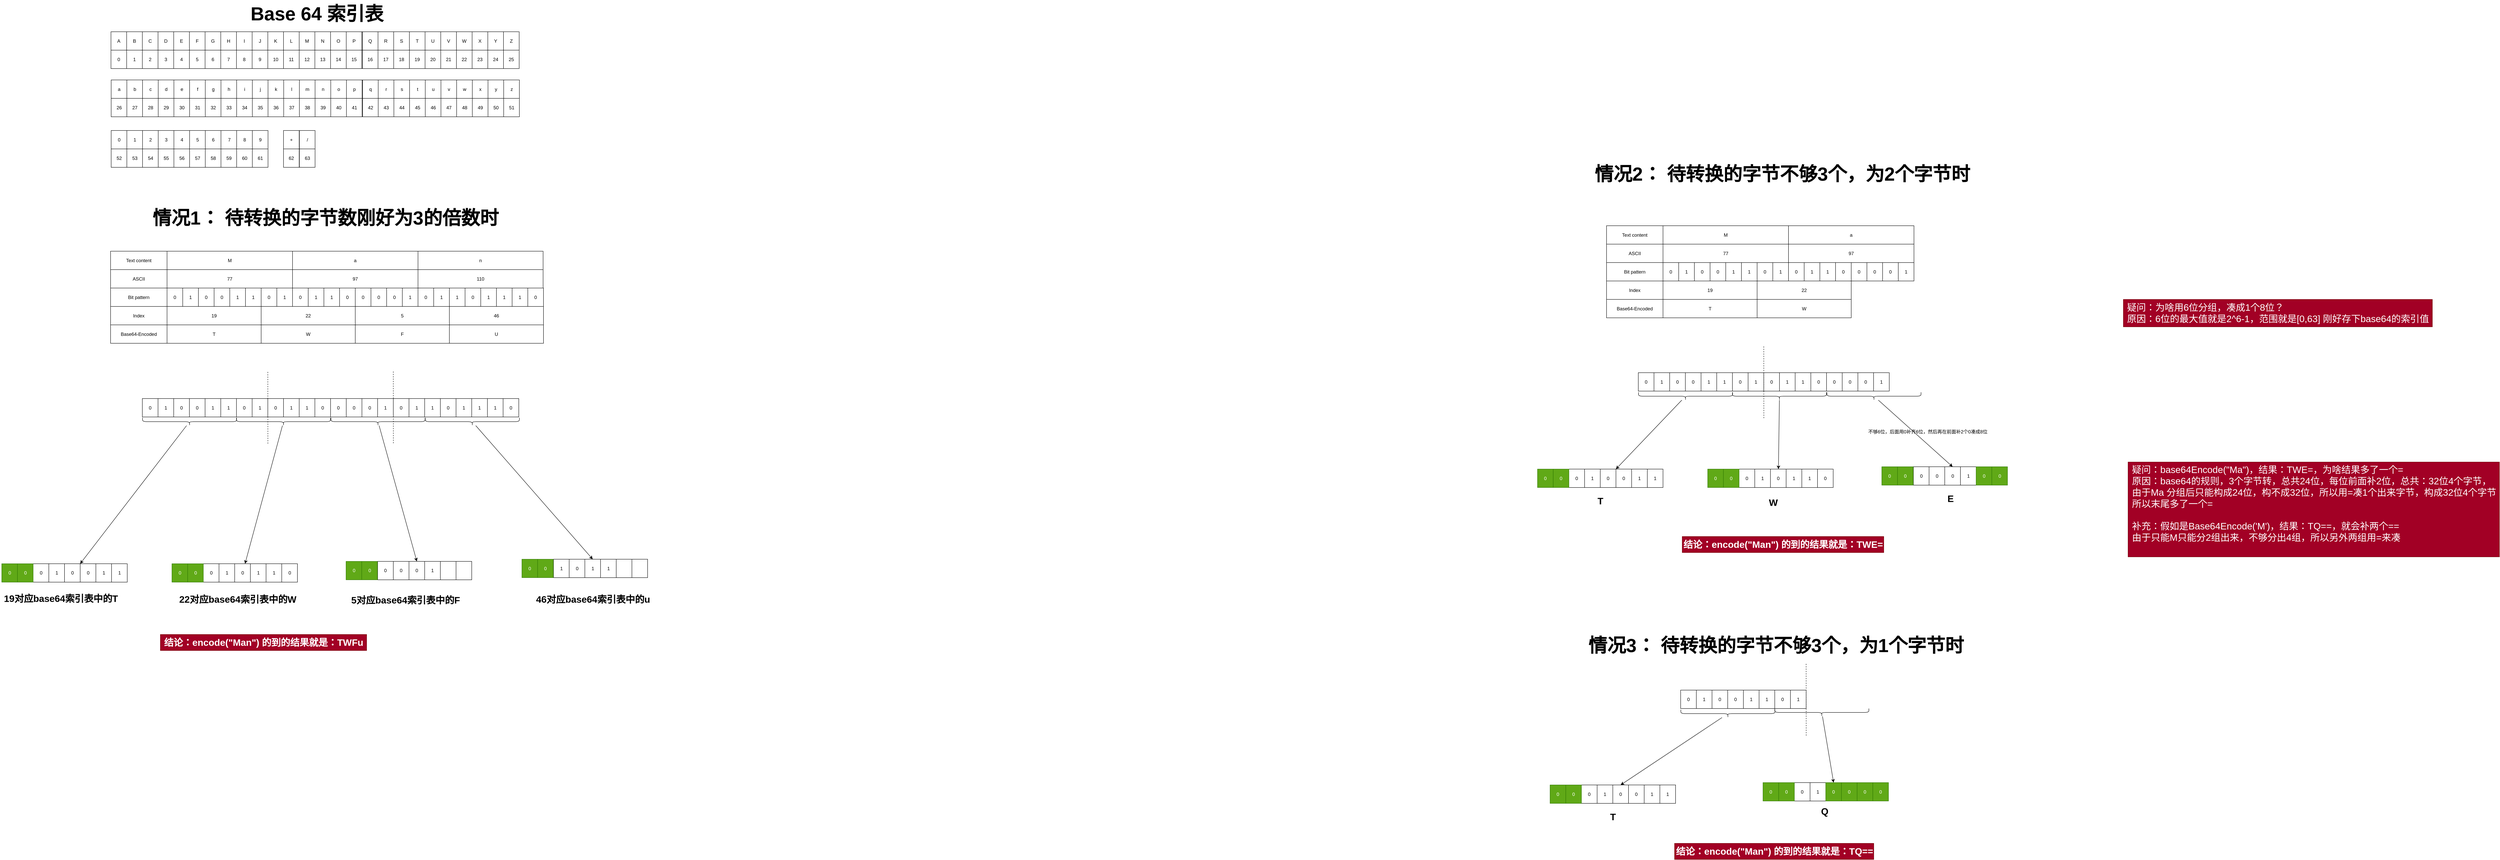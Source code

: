 <mxfile version="24.1.0" type="device">
  <diagram id="3kMxKMyflBXLISWC-xZN" name="Page-1">
    <mxGraphModel dx="2449" dy="2006" grid="0" gridSize="10" guides="1" tooltips="1" connect="1" arrows="1" fold="1" page="0" pageScale="1" pageWidth="850" pageHeight="1100" math="0" shadow="0">
      <root>
        <mxCell id="0" />
        <mxCell id="1" parent="0" />
        <mxCell id="15" value="" style="childLayout=tableLayout;recursiveResize=0;shadow=0;fillColor=none;" parent="1" vertex="1">
          <mxGeometry x="-108" y="32" width="784" height="47" as="geometry" />
        </mxCell>
        <mxCell id="16" value="" style="shape=tableRow;horizontal=0;startSize=0;swimlaneHead=0;swimlaneBody=0;top=0;left=0;bottom=0;right=0;dropTarget=0;collapsible=0;recursiveResize=0;expand=0;fontStyle=0;fillColor=none;strokeColor=inherit;" parent="15" vertex="1">
          <mxGeometry width="784" height="47" as="geometry" />
        </mxCell>
        <mxCell id="17" value="Text content" style="connectable=0;recursiveResize=0;strokeColor=inherit;fillColor=none;align=center;whiteSpace=wrap;html=1;" parent="16" vertex="1">
          <mxGeometry width="144" height="47" as="geometry">
            <mxRectangle width="144" height="47" as="alternateBounds" />
          </mxGeometry>
        </mxCell>
        <mxCell id="18" value="M" style="connectable=0;recursiveResize=0;strokeColor=inherit;fillColor=none;align=center;whiteSpace=wrap;html=1;" parent="16" vertex="1">
          <mxGeometry x="144" width="320" height="47" as="geometry">
            <mxRectangle width="320" height="47" as="alternateBounds" />
          </mxGeometry>
        </mxCell>
        <mxCell id="19" value="a" style="connectable=0;recursiveResize=0;strokeColor=inherit;fillColor=none;align=center;whiteSpace=wrap;html=1;" parent="16" vertex="1">
          <mxGeometry x="464" width="320" height="47" as="geometry">
            <mxRectangle width="320" height="47" as="alternateBounds" />
          </mxGeometry>
        </mxCell>
        <mxCell id="28" value="" style="childLayout=tableLayout;recursiveResize=0;shadow=0;fillColor=none;" parent="1" vertex="1">
          <mxGeometry x="-108" y="79" width="784" height="47" as="geometry" />
        </mxCell>
        <mxCell id="29" value="" style="shape=tableRow;horizontal=0;startSize=0;swimlaneHead=0;swimlaneBody=0;top=0;left=0;bottom=0;right=0;dropTarget=0;collapsible=0;recursiveResize=0;expand=0;fontStyle=0;fillColor=none;strokeColor=inherit;" parent="28" vertex="1">
          <mxGeometry width="784" height="47" as="geometry" />
        </mxCell>
        <mxCell id="30" value="ASCII" style="connectable=0;recursiveResize=0;strokeColor=inherit;fillColor=none;align=center;whiteSpace=wrap;html=1;" parent="29" vertex="1">
          <mxGeometry width="144" height="47" as="geometry">
            <mxRectangle width="144" height="47" as="alternateBounds" />
          </mxGeometry>
        </mxCell>
        <mxCell id="31" value="77" style="connectable=0;recursiveResize=0;strokeColor=inherit;fillColor=none;align=center;whiteSpace=wrap;html=1;" parent="29" vertex="1">
          <mxGeometry x="144" width="320" height="47" as="geometry">
            <mxRectangle width="320" height="47" as="alternateBounds" />
          </mxGeometry>
        </mxCell>
        <mxCell id="32" value="97" style="connectable=0;recursiveResize=0;strokeColor=inherit;fillColor=none;align=center;whiteSpace=wrap;html=1;" parent="29" vertex="1">
          <mxGeometry x="464" width="320" height="47" as="geometry">
            <mxRectangle width="320" height="47" as="alternateBounds" />
          </mxGeometry>
        </mxCell>
        <mxCell id="102" value="Bit pattern" style="rounded=0;whiteSpace=wrap;html=1;" parent="1" vertex="1">
          <mxGeometry x="-108" y="126" width="144" height="47" as="geometry" />
        </mxCell>
        <mxCell id="103" value="0" style="rounded=0;whiteSpace=wrap;html=1;" parent="1" vertex="1">
          <mxGeometry x="36" y="126" width="40" height="47" as="geometry" />
        </mxCell>
        <mxCell id="104" value="1" style="rounded=0;whiteSpace=wrap;html=1;" parent="1" vertex="1">
          <mxGeometry x="76" y="126" width="40" height="47" as="geometry" />
        </mxCell>
        <mxCell id="105" value="0" style="rounded=0;whiteSpace=wrap;html=1;" parent="1" vertex="1">
          <mxGeometry x="156" y="126" width="40" height="47" as="geometry" />
        </mxCell>
        <mxCell id="106" value="0" style="rounded=0;whiteSpace=wrap;html=1;" parent="1" vertex="1">
          <mxGeometry x="116" y="126" width="40" height="47" as="geometry" />
        </mxCell>
        <mxCell id="107" value="1" style="rounded=0;whiteSpace=wrap;html=1;" parent="1" vertex="1">
          <mxGeometry x="236" y="126" width="40" height="47" as="geometry" />
        </mxCell>
        <mxCell id="108" value="1" style="rounded=0;whiteSpace=wrap;html=1;" parent="1" vertex="1">
          <mxGeometry x="196" y="126" width="40" height="47" as="geometry" />
        </mxCell>
        <mxCell id="109" value="0" style="rounded=0;whiteSpace=wrap;html=1;" parent="1" vertex="1">
          <mxGeometry x="276" y="126" width="40" height="47" as="geometry" />
        </mxCell>
        <mxCell id="110" value="1" style="rounded=0;whiteSpace=wrap;html=1;" parent="1" vertex="1">
          <mxGeometry x="316" y="126" width="40" height="47" as="geometry" />
        </mxCell>
        <mxCell id="111" value="0" style="rounded=0;whiteSpace=wrap;html=1;" parent="1" vertex="1">
          <mxGeometry x="356" y="126" width="40" height="47" as="geometry" />
        </mxCell>
        <mxCell id="112" value="1" style="rounded=0;whiteSpace=wrap;html=1;" parent="1" vertex="1">
          <mxGeometry x="436" y="126" width="40" height="47" as="geometry" />
        </mxCell>
        <mxCell id="113" value="1" style="rounded=0;whiteSpace=wrap;html=1;" parent="1" vertex="1">
          <mxGeometry x="396" y="126" width="40" height="47" as="geometry" />
        </mxCell>
        <mxCell id="114" value="0" style="rounded=0;whiteSpace=wrap;html=1;" parent="1" vertex="1">
          <mxGeometry x="516" y="126" width="40" height="47" as="geometry" />
        </mxCell>
        <mxCell id="115" value="0" style="rounded=0;whiteSpace=wrap;html=1;" parent="1" vertex="1">
          <mxGeometry x="476" y="126" width="40" height="47" as="geometry" />
        </mxCell>
        <mxCell id="116" value="0" style="rounded=0;whiteSpace=wrap;html=1;" parent="1" vertex="1">
          <mxGeometry x="556" y="126" width="40" height="47" as="geometry" />
        </mxCell>
        <mxCell id="117" value="Index" style="rounded=0;whiteSpace=wrap;html=1;" parent="1" vertex="1">
          <mxGeometry x="-108" y="173" width="144" height="47" as="geometry" />
        </mxCell>
        <mxCell id="118" value="19" style="rounded=0;whiteSpace=wrap;html=1;" parent="1" vertex="1">
          <mxGeometry x="36" y="173" width="240" height="47" as="geometry" />
        </mxCell>
        <mxCell id="119" value="0" style="rounded=0;whiteSpace=wrap;html=1;" parent="1" vertex="1">
          <mxGeometry x="596" y="126" width="40" height="47" as="geometry" />
        </mxCell>
        <mxCell id="120" value="1" style="rounded=0;whiteSpace=wrap;html=1;" parent="1" vertex="1">
          <mxGeometry x="636" y="126" width="40" height="47" as="geometry" />
        </mxCell>
        <mxCell id="121" value="22" style="rounded=0;whiteSpace=wrap;html=1;" parent="1" vertex="1">
          <mxGeometry x="276" y="173" width="240" height="47" as="geometry" />
        </mxCell>
        <mxCell id="122" value="5" style="rounded=0;whiteSpace=wrap;html=1;" parent="1" vertex="1">
          <mxGeometry x="516" y="173" width="240" height="47" as="geometry" />
        </mxCell>
        <mxCell id="123" value="Base64-Encoded" style="rounded=0;whiteSpace=wrap;html=1;" parent="1" vertex="1">
          <mxGeometry x="-108" y="220" width="144" height="47" as="geometry" />
        </mxCell>
        <mxCell id="124" value="T" style="rounded=0;whiteSpace=wrap;html=1;" parent="1" vertex="1">
          <mxGeometry x="36" y="220" width="240" height="47" as="geometry" />
        </mxCell>
        <mxCell id="125" value="W" style="rounded=0;whiteSpace=wrap;html=1;" parent="1" vertex="1">
          <mxGeometry x="276" y="220" width="240" height="47" as="geometry" />
        </mxCell>
        <mxCell id="127" value="A" style="rounded=0;whiteSpace=wrap;html=1;" parent="1" vertex="1">
          <mxGeometry x="-107" y="-528" width="40" height="47" as="geometry" />
        </mxCell>
        <mxCell id="129" value="0" style="rounded=0;whiteSpace=wrap;html=1;" parent="1" vertex="1">
          <mxGeometry x="-107" y="-481" width="40" height="47" as="geometry" />
        </mxCell>
        <mxCell id="271" value="B" style="rounded=0;whiteSpace=wrap;html=1;" parent="1" vertex="1">
          <mxGeometry x="-67" y="-528" width="40" height="47" as="geometry" />
        </mxCell>
        <mxCell id="272" value="1" style="rounded=0;whiteSpace=wrap;html=1;" parent="1" vertex="1">
          <mxGeometry x="-67" y="-481" width="40" height="47" as="geometry" />
        </mxCell>
        <mxCell id="273" value="C" style="rounded=0;whiteSpace=wrap;html=1;" parent="1" vertex="1">
          <mxGeometry x="-27" y="-528" width="40" height="47" as="geometry" />
        </mxCell>
        <mxCell id="274" value="2" style="rounded=0;whiteSpace=wrap;html=1;" parent="1" vertex="1">
          <mxGeometry x="-27" y="-481" width="40" height="47" as="geometry" />
        </mxCell>
        <mxCell id="275" value="D" style="rounded=0;whiteSpace=wrap;html=1;" parent="1" vertex="1">
          <mxGeometry x="13" y="-528" width="40" height="47" as="geometry" />
        </mxCell>
        <mxCell id="276" value="3" style="rounded=0;whiteSpace=wrap;html=1;" parent="1" vertex="1">
          <mxGeometry x="13" y="-481" width="40" height="47" as="geometry" />
        </mxCell>
        <mxCell id="277" value="E" style="rounded=0;whiteSpace=wrap;html=1;" parent="1" vertex="1">
          <mxGeometry x="53" y="-528" width="40" height="47" as="geometry" />
        </mxCell>
        <mxCell id="278" value="4" style="rounded=0;whiteSpace=wrap;html=1;" parent="1" vertex="1">
          <mxGeometry x="53" y="-481" width="40" height="47" as="geometry" />
        </mxCell>
        <mxCell id="279" value="F" style="rounded=0;whiteSpace=wrap;html=1;" parent="1" vertex="1">
          <mxGeometry x="93" y="-528" width="40" height="47" as="geometry" />
        </mxCell>
        <mxCell id="280" value="5" style="rounded=0;whiteSpace=wrap;html=1;" parent="1" vertex="1">
          <mxGeometry x="93" y="-481" width="40" height="47" as="geometry" />
        </mxCell>
        <mxCell id="281" value="G" style="rounded=0;whiteSpace=wrap;html=1;" parent="1" vertex="1">
          <mxGeometry x="133" y="-528" width="40" height="47" as="geometry" />
        </mxCell>
        <mxCell id="282" value="6" style="rounded=0;whiteSpace=wrap;html=1;" parent="1" vertex="1">
          <mxGeometry x="133" y="-481" width="40" height="47" as="geometry" />
        </mxCell>
        <mxCell id="283" value="H" style="rounded=0;whiteSpace=wrap;html=1;" parent="1" vertex="1">
          <mxGeometry x="173" y="-528" width="40" height="47" as="geometry" />
        </mxCell>
        <mxCell id="284" value="7" style="rounded=0;whiteSpace=wrap;html=1;" parent="1" vertex="1">
          <mxGeometry x="173" y="-481" width="40" height="47" as="geometry" />
        </mxCell>
        <mxCell id="285" value="I" style="rounded=0;whiteSpace=wrap;html=1;" parent="1" vertex="1">
          <mxGeometry x="213" y="-528" width="40" height="47" as="geometry" />
        </mxCell>
        <mxCell id="286" value="8" style="rounded=0;whiteSpace=wrap;html=1;" parent="1" vertex="1">
          <mxGeometry x="213" y="-481" width="40" height="47" as="geometry" />
        </mxCell>
        <mxCell id="287" value="J" style="rounded=0;whiteSpace=wrap;html=1;" parent="1" vertex="1">
          <mxGeometry x="253" y="-528" width="40" height="47" as="geometry" />
        </mxCell>
        <mxCell id="288" value="9" style="rounded=0;whiteSpace=wrap;html=1;" parent="1" vertex="1">
          <mxGeometry x="253" y="-481" width="40" height="47" as="geometry" />
        </mxCell>
        <mxCell id="289" value="K" style="rounded=0;whiteSpace=wrap;html=1;" parent="1" vertex="1">
          <mxGeometry x="293" y="-528" width="40" height="47" as="geometry" />
        </mxCell>
        <mxCell id="290" value="10" style="rounded=0;whiteSpace=wrap;html=1;" parent="1" vertex="1">
          <mxGeometry x="293" y="-481" width="40" height="47" as="geometry" />
        </mxCell>
        <mxCell id="291" value="L" style="rounded=0;whiteSpace=wrap;html=1;" parent="1" vertex="1">
          <mxGeometry x="333" y="-528" width="40" height="47" as="geometry" />
        </mxCell>
        <mxCell id="292" value="11" style="rounded=0;whiteSpace=wrap;html=1;" parent="1" vertex="1">
          <mxGeometry x="333" y="-481" width="40" height="47" as="geometry" />
        </mxCell>
        <mxCell id="293" value="M" style="rounded=0;whiteSpace=wrap;html=1;" parent="1" vertex="1">
          <mxGeometry x="373" y="-528" width="40" height="47" as="geometry" />
        </mxCell>
        <mxCell id="294" value="12" style="rounded=0;whiteSpace=wrap;html=1;" parent="1" vertex="1">
          <mxGeometry x="373" y="-481" width="40" height="47" as="geometry" />
        </mxCell>
        <mxCell id="295" value="N" style="rounded=0;whiteSpace=wrap;html=1;" parent="1" vertex="1">
          <mxGeometry x="413" y="-528" width="40" height="47" as="geometry" />
        </mxCell>
        <mxCell id="296" value="13" style="rounded=0;whiteSpace=wrap;html=1;" parent="1" vertex="1">
          <mxGeometry x="413" y="-481" width="40" height="47" as="geometry" />
        </mxCell>
        <mxCell id="297" value="O" style="rounded=0;whiteSpace=wrap;html=1;" parent="1" vertex="1">
          <mxGeometry x="453" y="-528" width="40" height="47" as="geometry" />
        </mxCell>
        <mxCell id="298" value="14" style="rounded=0;whiteSpace=wrap;html=1;" parent="1" vertex="1">
          <mxGeometry x="453" y="-481" width="40" height="47" as="geometry" />
        </mxCell>
        <mxCell id="299" value="P" style="rounded=0;whiteSpace=wrap;html=1;" parent="1" vertex="1">
          <mxGeometry x="493" y="-528" width="40" height="47" as="geometry" />
        </mxCell>
        <mxCell id="300" value="15" style="rounded=0;whiteSpace=wrap;html=1;" parent="1" vertex="1">
          <mxGeometry x="493" y="-481" width="40" height="47" as="geometry" />
        </mxCell>
        <mxCell id="301" value="Q" style="rounded=0;whiteSpace=wrap;html=1;" parent="1" vertex="1">
          <mxGeometry x="534" y="-528" width="40" height="47" as="geometry" />
        </mxCell>
        <mxCell id="302" value="16" style="rounded=0;whiteSpace=wrap;html=1;" parent="1" vertex="1">
          <mxGeometry x="534" y="-481" width="40" height="47" as="geometry" />
        </mxCell>
        <mxCell id="303" value="R" style="rounded=0;whiteSpace=wrap;html=1;" parent="1" vertex="1">
          <mxGeometry x="574" y="-528" width="40" height="47" as="geometry" />
        </mxCell>
        <mxCell id="304" value="17" style="rounded=0;whiteSpace=wrap;html=1;" parent="1" vertex="1">
          <mxGeometry x="574" y="-481" width="40" height="47" as="geometry" />
        </mxCell>
        <mxCell id="305" value="S" style="rounded=0;whiteSpace=wrap;html=1;" parent="1" vertex="1">
          <mxGeometry x="614" y="-528" width="40" height="47" as="geometry" />
        </mxCell>
        <mxCell id="306" value="18" style="rounded=0;whiteSpace=wrap;html=1;" parent="1" vertex="1">
          <mxGeometry x="614" y="-481" width="40" height="47" as="geometry" />
        </mxCell>
        <mxCell id="307" value="T" style="rounded=0;whiteSpace=wrap;html=1;" parent="1" vertex="1">
          <mxGeometry x="654" y="-528" width="40" height="47" as="geometry" />
        </mxCell>
        <mxCell id="308" value="19" style="rounded=0;whiteSpace=wrap;html=1;" parent="1" vertex="1">
          <mxGeometry x="654" y="-481" width="40" height="47" as="geometry" />
        </mxCell>
        <mxCell id="309" value="U" style="rounded=0;whiteSpace=wrap;html=1;" parent="1" vertex="1">
          <mxGeometry x="694" y="-528" width="40" height="47" as="geometry" />
        </mxCell>
        <mxCell id="310" value="20" style="rounded=0;whiteSpace=wrap;html=1;" parent="1" vertex="1">
          <mxGeometry x="694" y="-481" width="40" height="47" as="geometry" />
        </mxCell>
        <mxCell id="311" value="V" style="rounded=0;whiteSpace=wrap;html=1;" parent="1" vertex="1">
          <mxGeometry x="734" y="-528" width="40" height="47" as="geometry" />
        </mxCell>
        <mxCell id="312" value="21" style="rounded=0;whiteSpace=wrap;html=1;" parent="1" vertex="1">
          <mxGeometry x="734" y="-481" width="40" height="47" as="geometry" />
        </mxCell>
        <mxCell id="313" value="W" style="rounded=0;whiteSpace=wrap;html=1;" parent="1" vertex="1">
          <mxGeometry x="774" y="-528" width="40" height="47" as="geometry" />
        </mxCell>
        <mxCell id="314" value="22" style="rounded=0;whiteSpace=wrap;html=1;" parent="1" vertex="1">
          <mxGeometry x="774" y="-481" width="40" height="47" as="geometry" />
        </mxCell>
        <mxCell id="315" value="X" style="rounded=0;whiteSpace=wrap;html=1;" parent="1" vertex="1">
          <mxGeometry x="814" y="-528" width="40" height="47" as="geometry" />
        </mxCell>
        <mxCell id="316" value="23" style="rounded=0;whiteSpace=wrap;html=1;" parent="1" vertex="1">
          <mxGeometry x="814" y="-481" width="40" height="47" as="geometry" />
        </mxCell>
        <mxCell id="317" value="Y" style="rounded=0;whiteSpace=wrap;html=1;" parent="1" vertex="1">
          <mxGeometry x="854" y="-528" width="40" height="47" as="geometry" />
        </mxCell>
        <mxCell id="318" value="24" style="rounded=0;whiteSpace=wrap;html=1;" parent="1" vertex="1">
          <mxGeometry x="854" y="-481" width="40" height="47" as="geometry" />
        </mxCell>
        <mxCell id="319" value="Z" style="rounded=0;whiteSpace=wrap;html=1;" parent="1" vertex="1">
          <mxGeometry x="894" y="-528" width="40" height="47" as="geometry" />
        </mxCell>
        <mxCell id="320" value="25" style="rounded=0;whiteSpace=wrap;html=1;" parent="1" vertex="1">
          <mxGeometry x="894" y="-481" width="40" height="47" as="geometry" />
        </mxCell>
        <mxCell id="321" value="a" style="rounded=0;whiteSpace=wrap;html=1;" parent="1" vertex="1">
          <mxGeometry x="-106.5" y="-405" width="40" height="47" as="geometry" />
        </mxCell>
        <mxCell id="322" value="26" style="rounded=0;whiteSpace=wrap;html=1;" parent="1" vertex="1">
          <mxGeometry x="-106.5" y="-358" width="40" height="47" as="geometry" />
        </mxCell>
        <mxCell id="323" value="b" style="rounded=0;whiteSpace=wrap;html=1;" parent="1" vertex="1">
          <mxGeometry x="-66.5" y="-405" width="40" height="47" as="geometry" />
        </mxCell>
        <mxCell id="324" value="27" style="rounded=0;whiteSpace=wrap;html=1;" parent="1" vertex="1">
          <mxGeometry x="-66.5" y="-358" width="40" height="47" as="geometry" />
        </mxCell>
        <mxCell id="325" value="c" style="rounded=0;whiteSpace=wrap;html=1;" parent="1" vertex="1">
          <mxGeometry x="-26.5" y="-405" width="40" height="47" as="geometry" />
        </mxCell>
        <mxCell id="326" value="28" style="rounded=0;whiteSpace=wrap;html=1;" parent="1" vertex="1">
          <mxGeometry x="-26.5" y="-358" width="40" height="47" as="geometry" />
        </mxCell>
        <mxCell id="327" value="d" style="rounded=0;whiteSpace=wrap;html=1;" parent="1" vertex="1">
          <mxGeometry x="13.5" y="-405" width="40" height="47" as="geometry" />
        </mxCell>
        <mxCell id="328" value="29" style="rounded=0;whiteSpace=wrap;html=1;" parent="1" vertex="1">
          <mxGeometry x="13.5" y="-358" width="40" height="47" as="geometry" />
        </mxCell>
        <mxCell id="329" value="e" style="rounded=0;whiteSpace=wrap;html=1;" parent="1" vertex="1">
          <mxGeometry x="53.5" y="-405" width="40" height="47" as="geometry" />
        </mxCell>
        <mxCell id="330" value="30" style="rounded=0;whiteSpace=wrap;html=1;" parent="1" vertex="1">
          <mxGeometry x="53.5" y="-358" width="40" height="47" as="geometry" />
        </mxCell>
        <mxCell id="331" value="f" style="rounded=0;whiteSpace=wrap;html=1;" parent="1" vertex="1">
          <mxGeometry x="93.5" y="-405" width="40" height="47" as="geometry" />
        </mxCell>
        <mxCell id="332" value="31" style="rounded=0;whiteSpace=wrap;html=1;" parent="1" vertex="1">
          <mxGeometry x="93.5" y="-358" width="40" height="47" as="geometry" />
        </mxCell>
        <mxCell id="333" value="g" style="rounded=0;whiteSpace=wrap;html=1;" parent="1" vertex="1">
          <mxGeometry x="133.5" y="-405" width="40" height="47" as="geometry" />
        </mxCell>
        <mxCell id="334" value="32" style="rounded=0;whiteSpace=wrap;html=1;" parent="1" vertex="1">
          <mxGeometry x="133.5" y="-358" width="40" height="47" as="geometry" />
        </mxCell>
        <mxCell id="335" value="h" style="rounded=0;whiteSpace=wrap;html=1;" parent="1" vertex="1">
          <mxGeometry x="173.5" y="-405" width="40" height="47" as="geometry" />
        </mxCell>
        <mxCell id="336" value="33" style="rounded=0;whiteSpace=wrap;html=1;" parent="1" vertex="1">
          <mxGeometry x="173.5" y="-358" width="40" height="47" as="geometry" />
        </mxCell>
        <mxCell id="337" value="i" style="rounded=0;whiteSpace=wrap;html=1;" parent="1" vertex="1">
          <mxGeometry x="213.5" y="-405" width="40" height="47" as="geometry" />
        </mxCell>
        <mxCell id="338" value="34" style="rounded=0;whiteSpace=wrap;html=1;" parent="1" vertex="1">
          <mxGeometry x="213.5" y="-358" width="40" height="47" as="geometry" />
        </mxCell>
        <mxCell id="339" value="j" style="rounded=0;whiteSpace=wrap;html=1;" parent="1" vertex="1">
          <mxGeometry x="253.5" y="-405" width="40" height="47" as="geometry" />
        </mxCell>
        <mxCell id="340" value="35" style="rounded=0;whiteSpace=wrap;html=1;" parent="1" vertex="1">
          <mxGeometry x="253.5" y="-358" width="40" height="47" as="geometry" />
        </mxCell>
        <mxCell id="341" value="k" style="rounded=0;whiteSpace=wrap;html=1;" parent="1" vertex="1">
          <mxGeometry x="293.5" y="-405" width="40" height="47" as="geometry" />
        </mxCell>
        <mxCell id="342" value="36" style="rounded=0;whiteSpace=wrap;html=1;" parent="1" vertex="1">
          <mxGeometry x="293.5" y="-358" width="40" height="47" as="geometry" />
        </mxCell>
        <mxCell id="343" value="l" style="rounded=0;whiteSpace=wrap;html=1;" parent="1" vertex="1">
          <mxGeometry x="333.5" y="-405" width="40" height="47" as="geometry" />
        </mxCell>
        <mxCell id="344" value="37" style="rounded=0;whiteSpace=wrap;html=1;" parent="1" vertex="1">
          <mxGeometry x="333.5" y="-358" width="40" height="47" as="geometry" />
        </mxCell>
        <mxCell id="345" value="m" style="rounded=0;whiteSpace=wrap;html=1;" parent="1" vertex="1">
          <mxGeometry x="373.5" y="-405" width="40" height="47" as="geometry" />
        </mxCell>
        <mxCell id="346" value="38" style="rounded=0;whiteSpace=wrap;html=1;" parent="1" vertex="1">
          <mxGeometry x="373.5" y="-358" width="40" height="47" as="geometry" />
        </mxCell>
        <mxCell id="347" value="n" style="rounded=0;whiteSpace=wrap;html=1;" parent="1" vertex="1">
          <mxGeometry x="413.5" y="-405" width="40" height="47" as="geometry" />
        </mxCell>
        <mxCell id="348" value="39" style="rounded=0;whiteSpace=wrap;html=1;" parent="1" vertex="1">
          <mxGeometry x="413.5" y="-358" width="40" height="47" as="geometry" />
        </mxCell>
        <mxCell id="349" value="o" style="rounded=0;whiteSpace=wrap;html=1;" parent="1" vertex="1">
          <mxGeometry x="453.5" y="-405" width="40" height="47" as="geometry" />
        </mxCell>
        <mxCell id="350" value="40" style="rounded=0;whiteSpace=wrap;html=1;" parent="1" vertex="1">
          <mxGeometry x="453.5" y="-358" width="40" height="47" as="geometry" />
        </mxCell>
        <mxCell id="351" value="p" style="rounded=0;whiteSpace=wrap;html=1;" parent="1" vertex="1">
          <mxGeometry x="493.5" y="-405" width="40" height="47" as="geometry" />
        </mxCell>
        <mxCell id="352" value="41" style="rounded=0;whiteSpace=wrap;html=1;" parent="1" vertex="1">
          <mxGeometry x="493.5" y="-358" width="40" height="47" as="geometry" />
        </mxCell>
        <mxCell id="353" value="q" style="rounded=0;whiteSpace=wrap;html=1;" parent="1" vertex="1">
          <mxGeometry x="534.5" y="-405" width="40" height="47" as="geometry" />
        </mxCell>
        <mxCell id="354" value="42" style="rounded=0;whiteSpace=wrap;html=1;" parent="1" vertex="1">
          <mxGeometry x="534.5" y="-358" width="40" height="47" as="geometry" />
        </mxCell>
        <mxCell id="355" value="r" style="rounded=0;whiteSpace=wrap;html=1;" parent="1" vertex="1">
          <mxGeometry x="574.5" y="-405" width="40" height="47" as="geometry" />
        </mxCell>
        <mxCell id="356" value="43" style="rounded=0;whiteSpace=wrap;html=1;" parent="1" vertex="1">
          <mxGeometry x="574.5" y="-358" width="40" height="47" as="geometry" />
        </mxCell>
        <mxCell id="357" value="s" style="rounded=0;whiteSpace=wrap;html=1;" parent="1" vertex="1">
          <mxGeometry x="614.5" y="-405" width="40" height="47" as="geometry" />
        </mxCell>
        <mxCell id="358" value="44" style="rounded=0;whiteSpace=wrap;html=1;" parent="1" vertex="1">
          <mxGeometry x="614.5" y="-358" width="40" height="47" as="geometry" />
        </mxCell>
        <mxCell id="359" value="t" style="rounded=0;whiteSpace=wrap;html=1;" parent="1" vertex="1">
          <mxGeometry x="654.5" y="-405" width="40" height="47" as="geometry" />
        </mxCell>
        <mxCell id="360" value="45" style="rounded=0;whiteSpace=wrap;html=1;" parent="1" vertex="1">
          <mxGeometry x="654.5" y="-358" width="40" height="47" as="geometry" />
        </mxCell>
        <mxCell id="361" value="u" style="rounded=0;whiteSpace=wrap;html=1;" parent="1" vertex="1">
          <mxGeometry x="694.5" y="-405" width="40" height="47" as="geometry" />
        </mxCell>
        <mxCell id="362" value="46" style="rounded=0;whiteSpace=wrap;html=1;" parent="1" vertex="1">
          <mxGeometry x="694.5" y="-358" width="40" height="47" as="geometry" />
        </mxCell>
        <mxCell id="363" value="v" style="rounded=0;whiteSpace=wrap;html=1;" parent="1" vertex="1">
          <mxGeometry x="734.5" y="-405" width="40" height="47" as="geometry" />
        </mxCell>
        <mxCell id="364" value="47" style="rounded=0;whiteSpace=wrap;html=1;" parent="1" vertex="1">
          <mxGeometry x="734.5" y="-358" width="40" height="47" as="geometry" />
        </mxCell>
        <mxCell id="365" value="w" style="rounded=0;whiteSpace=wrap;html=1;" parent="1" vertex="1">
          <mxGeometry x="774.5" y="-405" width="40" height="47" as="geometry" />
        </mxCell>
        <mxCell id="366" value="48" style="rounded=0;whiteSpace=wrap;html=1;" parent="1" vertex="1">
          <mxGeometry x="774.5" y="-358" width="40" height="47" as="geometry" />
        </mxCell>
        <mxCell id="367" value="x" style="rounded=0;whiteSpace=wrap;html=1;" parent="1" vertex="1">
          <mxGeometry x="814.5" y="-405" width="40" height="47" as="geometry" />
        </mxCell>
        <mxCell id="368" value="49" style="rounded=0;whiteSpace=wrap;html=1;" parent="1" vertex="1">
          <mxGeometry x="814.5" y="-358" width="40" height="47" as="geometry" />
        </mxCell>
        <mxCell id="369" value="y" style="rounded=0;whiteSpace=wrap;html=1;" parent="1" vertex="1">
          <mxGeometry x="854.5" y="-405" width="40" height="47" as="geometry" />
        </mxCell>
        <mxCell id="370" value="50" style="rounded=0;whiteSpace=wrap;html=1;" parent="1" vertex="1">
          <mxGeometry x="854.5" y="-358" width="40" height="47" as="geometry" />
        </mxCell>
        <mxCell id="371" value="z" style="rounded=0;whiteSpace=wrap;html=1;" parent="1" vertex="1">
          <mxGeometry x="894.5" y="-405" width="40" height="47" as="geometry" />
        </mxCell>
        <mxCell id="372" value="51" style="rounded=0;whiteSpace=wrap;html=1;" parent="1" vertex="1">
          <mxGeometry x="894.5" y="-358" width="40" height="47" as="geometry" />
        </mxCell>
        <mxCell id="373" value="0" style="rounded=0;whiteSpace=wrap;html=1;" parent="1" vertex="1">
          <mxGeometry x="-106.5" y="-276" width="40" height="47" as="geometry" />
        </mxCell>
        <mxCell id="374" value="52" style="rounded=0;whiteSpace=wrap;html=1;" parent="1" vertex="1">
          <mxGeometry x="-106.5" y="-229" width="40" height="47" as="geometry" />
        </mxCell>
        <mxCell id="375" value="1" style="rounded=0;whiteSpace=wrap;html=1;" parent="1" vertex="1">
          <mxGeometry x="-66.5" y="-276" width="40" height="47" as="geometry" />
        </mxCell>
        <mxCell id="376" value="53" style="rounded=0;whiteSpace=wrap;html=1;" parent="1" vertex="1">
          <mxGeometry x="-66.5" y="-229" width="40" height="47" as="geometry" />
        </mxCell>
        <mxCell id="377" value="2" style="rounded=0;whiteSpace=wrap;html=1;" parent="1" vertex="1">
          <mxGeometry x="-26.5" y="-276" width="40" height="47" as="geometry" />
        </mxCell>
        <mxCell id="378" value="54" style="rounded=0;whiteSpace=wrap;html=1;" parent="1" vertex="1">
          <mxGeometry x="-26.5" y="-229" width="40" height="47" as="geometry" />
        </mxCell>
        <mxCell id="379" value="3" style="rounded=0;whiteSpace=wrap;html=1;" parent="1" vertex="1">
          <mxGeometry x="13.5" y="-276" width="40" height="47" as="geometry" />
        </mxCell>
        <mxCell id="380" value="55" style="rounded=0;whiteSpace=wrap;html=1;" parent="1" vertex="1">
          <mxGeometry x="13.5" y="-229" width="40" height="47" as="geometry" />
        </mxCell>
        <mxCell id="381" value="4" style="rounded=0;whiteSpace=wrap;html=1;" parent="1" vertex="1">
          <mxGeometry x="53.5" y="-276" width="40" height="47" as="geometry" />
        </mxCell>
        <mxCell id="382" value="56" style="rounded=0;whiteSpace=wrap;html=1;" parent="1" vertex="1">
          <mxGeometry x="53.5" y="-229" width="40" height="47" as="geometry" />
        </mxCell>
        <mxCell id="383" value="5" style="rounded=0;whiteSpace=wrap;html=1;" parent="1" vertex="1">
          <mxGeometry x="93.5" y="-276" width="40" height="47" as="geometry" />
        </mxCell>
        <mxCell id="384" value="57" style="rounded=0;whiteSpace=wrap;html=1;" parent="1" vertex="1">
          <mxGeometry x="93.5" y="-229" width="40" height="47" as="geometry" />
        </mxCell>
        <mxCell id="385" value="6" style="rounded=0;whiteSpace=wrap;html=1;" parent="1" vertex="1">
          <mxGeometry x="133.5" y="-276" width="40" height="47" as="geometry" />
        </mxCell>
        <mxCell id="386" value="58" style="rounded=0;whiteSpace=wrap;html=1;" parent="1" vertex="1">
          <mxGeometry x="133.5" y="-229" width="40" height="47" as="geometry" />
        </mxCell>
        <mxCell id="387" value="7" style="rounded=0;whiteSpace=wrap;html=1;" parent="1" vertex="1">
          <mxGeometry x="173.5" y="-276" width="41.5" height="47" as="geometry" />
        </mxCell>
        <mxCell id="388" value="59" style="rounded=0;whiteSpace=wrap;html=1;" parent="1" vertex="1">
          <mxGeometry x="173.5" y="-229" width="40" height="47" as="geometry" />
        </mxCell>
        <mxCell id="389" value="8" style="rounded=0;whiteSpace=wrap;html=1;" parent="1" vertex="1">
          <mxGeometry x="213.5" y="-276" width="40" height="47" as="geometry" />
        </mxCell>
        <mxCell id="390" value="60" style="rounded=0;whiteSpace=wrap;html=1;" parent="1" vertex="1">
          <mxGeometry x="213.5" y="-229" width="40" height="47" as="geometry" />
        </mxCell>
        <mxCell id="391" value="9" style="rounded=0;whiteSpace=wrap;html=1;" parent="1" vertex="1">
          <mxGeometry x="253.5" y="-276" width="40" height="47" as="geometry" />
        </mxCell>
        <mxCell id="392" value="61" style="rounded=0;whiteSpace=wrap;html=1;" parent="1" vertex="1">
          <mxGeometry x="253.5" y="-229" width="40" height="47" as="geometry" />
        </mxCell>
        <mxCell id="393" value="+" style="rounded=0;whiteSpace=wrap;html=1;" parent="1" vertex="1">
          <mxGeometry x="333" y="-276" width="40" height="47" as="geometry" />
        </mxCell>
        <mxCell id="394" value="62" style="rounded=0;whiteSpace=wrap;html=1;" parent="1" vertex="1">
          <mxGeometry x="333" y="-229" width="40" height="47" as="geometry" />
        </mxCell>
        <mxCell id="397" value="/" style="rounded=0;whiteSpace=wrap;html=1;" parent="1" vertex="1">
          <mxGeometry x="373.5" y="-276" width="40" height="47" as="geometry" />
        </mxCell>
        <mxCell id="398" value="63" style="rounded=0;whiteSpace=wrap;html=1;" parent="1" vertex="1">
          <mxGeometry x="373.5" y="-229" width="40" height="47" as="geometry" />
        </mxCell>
        <mxCell id="399" value="&lt;font style=&quot;font-size: 48px;&quot;&gt;&lt;b&gt;Base 64 索引表&lt;/b&gt;&lt;/font&gt;" style="text;html=1;align=center;verticalAlign=middle;resizable=0;points=[];autosize=1;strokeColor=none;fillColor=none;" parent="1" vertex="1">
          <mxGeometry x="239" y="-609" width="357" height="70" as="geometry" />
        </mxCell>
        <mxCell id="426" style="edgeStyle=none;html=1;entryX=1;entryY=0;entryDx=0;entryDy=0;fontSize=48;" parent="1" source="416" target="422" edge="1">
          <mxGeometry relative="1" as="geometry" />
        </mxCell>
        <mxCell id="416" value="" style="shape=curlyBracket;whiteSpace=wrap;html=1;rounded=1;labelPosition=left;verticalLabelPosition=middle;align=right;verticalAlign=middle;fontSize=48;rotation=-90;" parent="1" vertex="1">
          <mxGeometry x="83.5" y="347" width="20" height="240" as="geometry" />
        </mxCell>
        <mxCell id="438" style="edgeStyle=none;html=1;" parent="1" source="417" target="431" edge="1">
          <mxGeometry relative="1" as="geometry" />
        </mxCell>
        <mxCell id="417" value="" style="shape=curlyBracket;whiteSpace=wrap;html=1;rounded=1;labelPosition=left;verticalLabelPosition=middle;align=right;verticalAlign=middle;fontSize=48;rotation=-90;" parent="1" vertex="1">
          <mxGeometry x="323" y="347" width="20" height="240" as="geometry" />
        </mxCell>
        <mxCell id="448" style="edgeStyle=none;html=1;entryX=0.5;entryY=0;entryDx=0;entryDy=0;" parent="1" source="418" target="441" edge="1">
          <mxGeometry relative="1" as="geometry" />
        </mxCell>
        <mxCell id="418" value="" style="shape=curlyBracket;whiteSpace=wrap;html=1;rounded=1;labelPosition=left;verticalLabelPosition=middle;align=right;verticalAlign=middle;fontSize=48;rotation=-90;" parent="1" vertex="1">
          <mxGeometry x="564" y="347" width="20" height="240" as="geometry" />
        </mxCell>
        <mxCell id="419" value="0" style="rounded=0;whiteSpace=wrap;html=1;" parent="1" vertex="1">
          <mxGeometry x="-305.5" y="829.5" width="40" height="47" as="geometry" />
        </mxCell>
        <mxCell id="420" value="1" style="rounded=0;whiteSpace=wrap;html=1;" parent="1" vertex="1">
          <mxGeometry x="-265.5" y="829.5" width="40" height="47" as="geometry" />
        </mxCell>
        <mxCell id="421" value="0" style="rounded=0;whiteSpace=wrap;html=1;" parent="1" vertex="1">
          <mxGeometry x="-185.5" y="829.5" width="40" height="47" as="geometry" />
        </mxCell>
        <mxCell id="422" value="0" style="rounded=0;whiteSpace=wrap;html=1;" parent="1" vertex="1">
          <mxGeometry x="-225.5" y="829.5" width="40" height="47" as="geometry" />
        </mxCell>
        <mxCell id="423" value="1" style="rounded=0;whiteSpace=wrap;html=1;" parent="1" vertex="1">
          <mxGeometry x="-105.5" y="829.5" width="40" height="47" as="geometry" />
        </mxCell>
        <mxCell id="424" value="1" style="rounded=0;whiteSpace=wrap;html=1;" parent="1" vertex="1">
          <mxGeometry x="-145.5" y="829.5" width="40" height="47" as="geometry" />
        </mxCell>
        <mxCell id="427" value="0" style="rounded=0;whiteSpace=wrap;html=1;fillColor=#60a917;fontColor=#ffffff;strokeColor=#2D7600;" parent="1" vertex="1">
          <mxGeometry x="-385.5" y="829.5" width="40" height="47" as="geometry" />
        </mxCell>
        <mxCell id="428" value="0" style="rounded=0;whiteSpace=wrap;html=1;fillColor=#60a917;fontColor=#ffffff;strokeColor=#2D7600;" parent="1" vertex="1">
          <mxGeometry x="-345.5" y="829.5" width="40" height="47" as="geometry" />
        </mxCell>
        <mxCell id="429" value="0" style="rounded=0;whiteSpace=wrap;html=1;" parent="1" vertex="1">
          <mxGeometry x="128.5" y="829.5" width="40" height="47" as="geometry" />
        </mxCell>
        <mxCell id="430" value="1" style="rounded=0;whiteSpace=wrap;html=1;" parent="1" vertex="1">
          <mxGeometry x="168.5" y="829.5" width="40" height="47" as="geometry" />
        </mxCell>
        <mxCell id="431" value="0" style="rounded=0;whiteSpace=wrap;html=1;" parent="1" vertex="1">
          <mxGeometry x="208.5" y="829.5" width="40" height="47" as="geometry" />
        </mxCell>
        <mxCell id="432" value="1" style="rounded=0;whiteSpace=wrap;html=1;" parent="1" vertex="1">
          <mxGeometry x="288.5" y="829.5" width="40" height="47" as="geometry" />
        </mxCell>
        <mxCell id="433" value="1" style="rounded=0;whiteSpace=wrap;html=1;" parent="1" vertex="1">
          <mxGeometry x="248.5" y="829.5" width="40" height="47" as="geometry" />
        </mxCell>
        <mxCell id="434" value="0" style="rounded=0;whiteSpace=wrap;html=1;" parent="1" vertex="1">
          <mxGeometry x="328.5" y="829.5" width="40" height="47" as="geometry" />
        </mxCell>
        <mxCell id="436" value="0" style="rounded=0;whiteSpace=wrap;html=1;fillColor=#60a917;fontColor=#ffffff;strokeColor=#2D7600;" parent="1" vertex="1">
          <mxGeometry x="48.5" y="829.5" width="40" height="47" as="geometry" />
        </mxCell>
        <mxCell id="437" value="0" style="rounded=0;whiteSpace=wrap;html=1;fillColor=#60a917;fontColor=#ffffff;strokeColor=#2D7600;" parent="1" vertex="1">
          <mxGeometry x="88.5" y="829.5" width="40" height="47" as="geometry" />
        </mxCell>
        <mxCell id="439" value="0" style="rounded=0;whiteSpace=wrap;html=1;" parent="1" vertex="1">
          <mxGeometry x="573" y="823.5" width="40" height="47" as="geometry" />
        </mxCell>
        <mxCell id="440" value="0" style="rounded=0;whiteSpace=wrap;html=1;" parent="1" vertex="1">
          <mxGeometry x="613" y="823.5" width="40" height="47" as="geometry" />
        </mxCell>
        <mxCell id="441" value="0" style="rounded=0;whiteSpace=wrap;html=1;" parent="1" vertex="1">
          <mxGeometry x="653" y="823.5" width="40" height="47" as="geometry" />
        </mxCell>
        <mxCell id="442" value="1" style="rounded=0;whiteSpace=wrap;html=1;" parent="1" vertex="1">
          <mxGeometry x="693" y="823.5" width="40" height="47" as="geometry" />
        </mxCell>
        <mxCell id="444" value="0" style="rounded=0;whiteSpace=wrap;html=1;fillColor=default;fontColor=#ffffff;strokeColor=default;" parent="1" vertex="1">
          <mxGeometry x="733" y="823.5" width="40" height="47" as="geometry" />
        </mxCell>
        <mxCell id="445" value="1" style="rounded=0;whiteSpace=wrap;html=1;fillColor=default;fontColor=#ffffff;strokeColor=default;" parent="1" vertex="1">
          <mxGeometry x="773" y="823.5" width="40" height="47" as="geometry" />
        </mxCell>
        <mxCell id="446" value="0" style="rounded=0;whiteSpace=wrap;html=1;fillColor=#60a917;fontColor=#ffffff;strokeColor=#2D7600;" parent="1" vertex="1">
          <mxGeometry x="492.5" y="823.5" width="40" height="47" as="geometry" />
        </mxCell>
        <mxCell id="447" value="0" style="rounded=0;whiteSpace=wrap;html=1;fillColor=#60a917;fontColor=#ffffff;strokeColor=#2D7600;" parent="1" vertex="1">
          <mxGeometry x="532.5" y="823.5" width="40" height="47" as="geometry" />
        </mxCell>
        <mxCell id="450" value="19对应base64索引表中的T" style="text;html=1;align=center;verticalAlign=middle;resizable=0;points=[];autosize=1;strokeColor=none;fillColor=none;fontSize=24;fontStyle=1" parent="1" vertex="1">
          <mxGeometry x="-390" y="898" width="309" height="41" as="geometry" />
        </mxCell>
        <mxCell id="485" value="" style="endArrow=none;dashed=1;html=1;fontSize=12;" parent="1" edge="1">
          <mxGeometry width="50" height="50" relative="1" as="geometry">
            <mxPoint x="293.18" y="523" as="sourcePoint" />
            <mxPoint x="293" y="338" as="targetPoint" />
          </mxGeometry>
        </mxCell>
        <mxCell id="520" value="" style="childLayout=tableLayout;recursiveResize=0;shadow=0;fillColor=none;" parent="1" vertex="1">
          <mxGeometry x="3707" y="-33" width="784" height="47" as="geometry" />
        </mxCell>
        <mxCell id="521" value="" style="shape=tableRow;horizontal=0;startSize=0;swimlaneHead=0;swimlaneBody=0;top=0;left=0;bottom=0;right=0;dropTarget=0;collapsible=0;recursiveResize=0;expand=0;fontStyle=0;fillColor=none;strokeColor=inherit;" parent="520" vertex="1">
          <mxGeometry width="784" height="47" as="geometry" />
        </mxCell>
        <mxCell id="522" value="Text content" style="connectable=0;recursiveResize=0;strokeColor=inherit;fillColor=none;align=center;whiteSpace=wrap;html=1;" parent="521" vertex="1">
          <mxGeometry width="144" height="47" as="geometry">
            <mxRectangle width="144" height="47" as="alternateBounds" />
          </mxGeometry>
        </mxCell>
        <mxCell id="523" value="M" style="connectable=0;recursiveResize=0;strokeColor=inherit;fillColor=none;align=center;whiteSpace=wrap;html=1;" parent="521" vertex="1">
          <mxGeometry x="144" width="320" height="47" as="geometry">
            <mxRectangle width="320" height="47" as="alternateBounds" />
          </mxGeometry>
        </mxCell>
        <mxCell id="524" value="a" style="connectable=0;recursiveResize=0;strokeColor=inherit;fillColor=none;align=center;whiteSpace=wrap;html=1;" parent="521" vertex="1">
          <mxGeometry x="464" width="320" height="47" as="geometry">
            <mxRectangle width="320" height="47" as="alternateBounds" />
          </mxGeometry>
        </mxCell>
        <mxCell id="525" value="" style="childLayout=tableLayout;recursiveResize=0;shadow=0;fillColor=none;" parent="1" vertex="1">
          <mxGeometry x="3707" y="14" width="784" height="47" as="geometry" />
        </mxCell>
        <mxCell id="526" value="" style="shape=tableRow;horizontal=0;startSize=0;swimlaneHead=0;swimlaneBody=0;top=0;left=0;bottom=0;right=0;dropTarget=0;collapsible=0;recursiveResize=0;expand=0;fontStyle=0;fillColor=none;strokeColor=inherit;" parent="525" vertex="1">
          <mxGeometry width="784" height="47" as="geometry" />
        </mxCell>
        <mxCell id="527" value="ASCII" style="connectable=0;recursiveResize=0;strokeColor=inherit;fillColor=none;align=center;whiteSpace=wrap;html=1;" parent="526" vertex="1">
          <mxGeometry width="144" height="47" as="geometry">
            <mxRectangle width="144" height="47" as="alternateBounds" />
          </mxGeometry>
        </mxCell>
        <mxCell id="528" value="77" style="connectable=0;recursiveResize=0;strokeColor=inherit;fillColor=none;align=center;whiteSpace=wrap;html=1;" parent="526" vertex="1">
          <mxGeometry x="144" width="320" height="47" as="geometry">
            <mxRectangle width="320" height="47" as="alternateBounds" />
          </mxGeometry>
        </mxCell>
        <mxCell id="529" value="97" style="connectable=0;recursiveResize=0;strokeColor=inherit;fillColor=none;align=center;whiteSpace=wrap;html=1;" parent="526" vertex="1">
          <mxGeometry x="464" width="320" height="47" as="geometry">
            <mxRectangle width="320" height="47" as="alternateBounds" />
          </mxGeometry>
        </mxCell>
        <mxCell id="530" value="Bit pattern" style="rounded=0;whiteSpace=wrap;html=1;" parent="1" vertex="1">
          <mxGeometry x="3707" y="61" width="144" height="47" as="geometry" />
        </mxCell>
        <mxCell id="531" value="0" style="rounded=0;whiteSpace=wrap;html=1;" parent="1" vertex="1">
          <mxGeometry x="3851" y="61" width="40" height="47" as="geometry" />
        </mxCell>
        <mxCell id="532" value="1" style="rounded=0;whiteSpace=wrap;html=1;" parent="1" vertex="1">
          <mxGeometry x="3891" y="61" width="40" height="47" as="geometry" />
        </mxCell>
        <mxCell id="533" value="0" style="rounded=0;whiteSpace=wrap;html=1;" parent="1" vertex="1">
          <mxGeometry x="3971" y="61" width="40" height="47" as="geometry" />
        </mxCell>
        <mxCell id="534" value="0" style="rounded=0;whiteSpace=wrap;html=1;" parent="1" vertex="1">
          <mxGeometry x="3931" y="61" width="40" height="47" as="geometry" />
        </mxCell>
        <mxCell id="535" value="1" style="rounded=0;whiteSpace=wrap;html=1;" parent="1" vertex="1">
          <mxGeometry x="4051" y="61" width="40" height="47" as="geometry" />
        </mxCell>
        <mxCell id="536" value="1" style="rounded=0;whiteSpace=wrap;html=1;" parent="1" vertex="1">
          <mxGeometry x="4011" y="61" width="40" height="47" as="geometry" />
        </mxCell>
        <mxCell id="537" value="0" style="rounded=0;whiteSpace=wrap;html=1;" parent="1" vertex="1">
          <mxGeometry x="4091" y="61" width="40" height="47" as="geometry" />
        </mxCell>
        <mxCell id="538" value="1" style="rounded=0;whiteSpace=wrap;html=1;" parent="1" vertex="1">
          <mxGeometry x="4131" y="61" width="40" height="47" as="geometry" />
        </mxCell>
        <mxCell id="539" value="0" style="rounded=0;whiteSpace=wrap;html=1;" parent="1" vertex="1">
          <mxGeometry x="4171" y="61" width="40" height="47" as="geometry" />
        </mxCell>
        <mxCell id="540" value="1" style="rounded=0;whiteSpace=wrap;html=1;" parent="1" vertex="1">
          <mxGeometry x="4251" y="61" width="40" height="47" as="geometry" />
        </mxCell>
        <mxCell id="541" value="1" style="rounded=0;whiteSpace=wrap;html=1;" parent="1" vertex="1">
          <mxGeometry x="4211" y="61" width="40" height="47" as="geometry" />
        </mxCell>
        <mxCell id="542" value="0" style="rounded=0;whiteSpace=wrap;html=1;" parent="1" vertex="1">
          <mxGeometry x="4331" y="61" width="40" height="47" as="geometry" />
        </mxCell>
        <mxCell id="543" value="0" style="rounded=0;whiteSpace=wrap;html=1;" parent="1" vertex="1">
          <mxGeometry x="4291" y="61" width="40" height="47" as="geometry" />
        </mxCell>
        <mxCell id="544" value="0" style="rounded=0;whiteSpace=wrap;html=1;" parent="1" vertex="1">
          <mxGeometry x="4371" y="61" width="40" height="47" as="geometry" />
        </mxCell>
        <mxCell id="545" value="Index" style="rounded=0;whiteSpace=wrap;html=1;" parent="1" vertex="1">
          <mxGeometry x="3707" y="108" width="144" height="47" as="geometry" />
        </mxCell>
        <mxCell id="546" value="19" style="rounded=0;whiteSpace=wrap;html=1;" parent="1" vertex="1">
          <mxGeometry x="3851" y="108" width="240" height="47" as="geometry" />
        </mxCell>
        <mxCell id="547" value="0" style="rounded=0;whiteSpace=wrap;html=1;" parent="1" vertex="1">
          <mxGeometry x="4411" y="61" width="40" height="47" as="geometry" />
        </mxCell>
        <mxCell id="548" value="1" style="rounded=0;whiteSpace=wrap;html=1;" parent="1" vertex="1">
          <mxGeometry x="4451" y="61" width="40" height="47" as="geometry" />
        </mxCell>
        <mxCell id="549" value="22" style="rounded=0;whiteSpace=wrap;html=1;" parent="1" vertex="1">
          <mxGeometry x="4091" y="108" width="240" height="47" as="geometry" />
        </mxCell>
        <mxCell id="551" value="Base64-Encoded" style="rounded=0;whiteSpace=wrap;html=1;" parent="1" vertex="1">
          <mxGeometry x="3707" y="155" width="144" height="47" as="geometry" />
        </mxCell>
        <mxCell id="552" value="T" style="rounded=0;whiteSpace=wrap;html=1;" parent="1" vertex="1">
          <mxGeometry x="3851" y="155" width="240" height="47" as="geometry" />
        </mxCell>
        <mxCell id="553" value="W" style="rounded=0;whiteSpace=wrap;html=1;" parent="1" vertex="1">
          <mxGeometry x="4091" y="155" width="240" height="47" as="geometry" />
        </mxCell>
        <mxCell id="554" value="0" style="rounded=0;whiteSpace=wrap;html=1;" parent="1" vertex="1">
          <mxGeometry x="3788" y="342" width="40" height="47" as="geometry" />
        </mxCell>
        <mxCell id="555" value="1" style="rounded=0;whiteSpace=wrap;html=1;" parent="1" vertex="1">
          <mxGeometry x="3828" y="342" width="40" height="47" as="geometry" />
        </mxCell>
        <mxCell id="556" value="0" style="rounded=0;whiteSpace=wrap;html=1;" parent="1" vertex="1">
          <mxGeometry x="3908" y="342" width="40" height="47" as="geometry" />
        </mxCell>
        <mxCell id="557" value="0" style="rounded=0;whiteSpace=wrap;html=1;" parent="1" vertex="1">
          <mxGeometry x="3868" y="342" width="40" height="47" as="geometry" />
        </mxCell>
        <mxCell id="558" value="1" style="rounded=0;whiteSpace=wrap;html=1;" parent="1" vertex="1">
          <mxGeometry x="3988" y="342" width="40" height="47" as="geometry" />
        </mxCell>
        <mxCell id="559" value="1" style="rounded=0;whiteSpace=wrap;html=1;" parent="1" vertex="1">
          <mxGeometry x="3948" y="342" width="40" height="47" as="geometry" />
        </mxCell>
        <mxCell id="560" value="0" style="rounded=0;whiteSpace=wrap;html=1;" parent="1" vertex="1">
          <mxGeometry x="4028" y="342" width="40" height="47" as="geometry" />
        </mxCell>
        <mxCell id="561" value="1" style="rounded=0;whiteSpace=wrap;html=1;" parent="1" vertex="1">
          <mxGeometry x="4068" y="342" width="40" height="47" as="geometry" />
        </mxCell>
        <mxCell id="562" value="0" style="rounded=0;whiteSpace=wrap;html=1;" parent="1" vertex="1">
          <mxGeometry x="4108" y="342" width="40" height="47" as="geometry" />
        </mxCell>
        <mxCell id="563" value="1" style="rounded=0;whiteSpace=wrap;html=1;" parent="1" vertex="1">
          <mxGeometry x="4188" y="342" width="40" height="47" as="geometry" />
        </mxCell>
        <mxCell id="564" value="1" style="rounded=0;whiteSpace=wrap;html=1;" parent="1" vertex="1">
          <mxGeometry x="4148" y="342" width="40" height="47" as="geometry" />
        </mxCell>
        <mxCell id="565" value="0" style="rounded=0;whiteSpace=wrap;html=1;" parent="1" vertex="1">
          <mxGeometry x="4268" y="342" width="40" height="47" as="geometry" />
        </mxCell>
        <mxCell id="566" value="0" style="rounded=0;whiteSpace=wrap;html=1;" parent="1" vertex="1">
          <mxGeometry x="4228" y="342" width="40" height="47" as="geometry" />
        </mxCell>
        <mxCell id="567" value="0" style="rounded=0;whiteSpace=wrap;html=1;" parent="1" vertex="1">
          <mxGeometry x="4308" y="342" width="40" height="47" as="geometry" />
        </mxCell>
        <mxCell id="568" value="0" style="rounded=0;whiteSpace=wrap;html=1;" parent="1" vertex="1">
          <mxGeometry x="4348" y="342" width="40" height="47" as="geometry" />
        </mxCell>
        <mxCell id="569" value="1" style="rounded=0;whiteSpace=wrap;html=1;" parent="1" vertex="1">
          <mxGeometry x="4388" y="342" width="40" height="47" as="geometry" />
        </mxCell>
        <mxCell id="570" style="edgeStyle=none;html=1;entryX=1;entryY=0;entryDx=0;entryDy=0;fontSize=48;" parent="1" source="571" target="579" edge="1">
          <mxGeometry relative="1" as="geometry" />
        </mxCell>
        <mxCell id="571" value="" style="shape=curlyBracket;whiteSpace=wrap;html=1;rounded=1;labelPosition=left;verticalLabelPosition=middle;align=right;verticalAlign=middle;fontSize=48;rotation=-90;" parent="1" vertex="1">
          <mxGeometry x="3898.5" y="282" width="20" height="240" as="geometry" />
        </mxCell>
        <mxCell id="572" style="edgeStyle=none;html=1;" parent="1" source="573" target="586" edge="1">
          <mxGeometry relative="1" as="geometry" />
        </mxCell>
        <mxCell id="573" value="" style="shape=curlyBracket;whiteSpace=wrap;html=1;rounded=1;labelPosition=left;verticalLabelPosition=middle;align=right;verticalAlign=middle;fontSize=48;rotation=-90;" parent="1" vertex="1">
          <mxGeometry x="4138" y="282" width="20" height="240" as="geometry" />
        </mxCell>
        <mxCell id="574" style="edgeStyle=none;html=1;entryX=0.5;entryY=0;entryDx=0;entryDy=0;" parent="1" source="575" target="594" edge="1">
          <mxGeometry relative="1" as="geometry" />
        </mxCell>
        <mxCell id="575" value="" style="shape=curlyBracket;whiteSpace=wrap;html=1;rounded=1;labelPosition=left;verticalLabelPosition=middle;align=right;verticalAlign=middle;fontSize=48;rotation=-90;" parent="1" vertex="1">
          <mxGeometry x="4379" y="282" width="20" height="240" as="geometry" />
        </mxCell>
        <mxCell id="576" value="0" style="rounded=0;whiteSpace=wrap;html=1;" parent="1" vertex="1">
          <mxGeometry x="3611" y="588" width="40" height="47" as="geometry" />
        </mxCell>
        <mxCell id="577" value="1" style="rounded=0;whiteSpace=wrap;html=1;" parent="1" vertex="1">
          <mxGeometry x="3651" y="588" width="40" height="47" as="geometry" />
        </mxCell>
        <mxCell id="578" value="0" style="rounded=0;whiteSpace=wrap;html=1;" parent="1" vertex="1">
          <mxGeometry x="3731" y="588" width="40" height="47" as="geometry" />
        </mxCell>
        <mxCell id="579" value="0" style="rounded=0;whiteSpace=wrap;html=1;" parent="1" vertex="1">
          <mxGeometry x="3691" y="588" width="40" height="47" as="geometry" />
        </mxCell>
        <mxCell id="580" value="1" style="rounded=0;whiteSpace=wrap;html=1;" parent="1" vertex="1">
          <mxGeometry x="3811" y="588" width="40" height="47" as="geometry" />
        </mxCell>
        <mxCell id="581" value="1" style="rounded=0;whiteSpace=wrap;html=1;" parent="1" vertex="1">
          <mxGeometry x="3771" y="588" width="40" height="47" as="geometry" />
        </mxCell>
        <mxCell id="582" value="0" style="rounded=0;whiteSpace=wrap;html=1;fillColor=#60a917;fontColor=#ffffff;strokeColor=#2D7600;" parent="1" vertex="1">
          <mxGeometry x="3531" y="588" width="40" height="47" as="geometry" />
        </mxCell>
        <mxCell id="583" value="0" style="rounded=0;whiteSpace=wrap;html=1;fillColor=#60a917;fontColor=#ffffff;strokeColor=#2D7600;" parent="1" vertex="1">
          <mxGeometry x="3571" y="588" width="40" height="47" as="geometry" />
        </mxCell>
        <mxCell id="584" value="0" style="rounded=0;whiteSpace=wrap;html=1;" parent="1" vertex="1">
          <mxGeometry x="4045" y="588" width="40" height="47" as="geometry" />
        </mxCell>
        <mxCell id="585" value="1" style="rounded=0;whiteSpace=wrap;html=1;" parent="1" vertex="1">
          <mxGeometry x="4085" y="588" width="40" height="47" as="geometry" />
        </mxCell>
        <mxCell id="586" value="0" style="rounded=0;whiteSpace=wrap;html=1;" parent="1" vertex="1">
          <mxGeometry x="4125" y="588" width="40" height="47" as="geometry" />
        </mxCell>
        <mxCell id="587" value="1" style="rounded=0;whiteSpace=wrap;html=1;" parent="1" vertex="1">
          <mxGeometry x="4205" y="588" width="40" height="47" as="geometry" />
        </mxCell>
        <mxCell id="588" value="1" style="rounded=0;whiteSpace=wrap;html=1;" parent="1" vertex="1">
          <mxGeometry x="4165" y="588" width="40" height="47" as="geometry" />
        </mxCell>
        <mxCell id="589" value="0" style="rounded=0;whiteSpace=wrap;html=1;" parent="1" vertex="1">
          <mxGeometry x="4245" y="588" width="40" height="47" as="geometry" />
        </mxCell>
        <mxCell id="590" value="0" style="rounded=0;whiteSpace=wrap;html=1;fillColor=#60a917;fontColor=#ffffff;strokeColor=#2D7600;" parent="1" vertex="1">
          <mxGeometry x="3965" y="588" width="40" height="47" as="geometry" />
        </mxCell>
        <mxCell id="591" value="0" style="rounded=0;whiteSpace=wrap;html=1;fillColor=#60a917;fontColor=#ffffff;strokeColor=#2D7600;" parent="1" vertex="1">
          <mxGeometry x="4005" y="588" width="40" height="47" as="geometry" />
        </mxCell>
        <mxCell id="592" value="0" style="rounded=0;whiteSpace=wrap;html=1;" parent="1" vertex="1">
          <mxGeometry x="4489.5" y="582" width="40" height="47" as="geometry" />
        </mxCell>
        <mxCell id="593" value="0" style="rounded=0;whiteSpace=wrap;html=1;" parent="1" vertex="1">
          <mxGeometry x="4529.5" y="582" width="40" height="47" as="geometry" />
        </mxCell>
        <mxCell id="594" value="0" style="rounded=0;whiteSpace=wrap;html=1;" parent="1" vertex="1">
          <mxGeometry x="4569.5" y="582" width="40" height="47" as="geometry" />
        </mxCell>
        <mxCell id="595" value="1" style="rounded=0;whiteSpace=wrap;html=1;" parent="1" vertex="1">
          <mxGeometry x="4609.5" y="582" width="40" height="47" as="geometry" />
        </mxCell>
        <mxCell id="596" value="0" style="rounded=0;whiteSpace=wrap;html=1;fillColor=#60a917;fontColor=#ffffff;strokeColor=#2D7600;" parent="1" vertex="1">
          <mxGeometry x="4649.5" y="582" width="40" height="47" as="geometry" />
        </mxCell>
        <mxCell id="597" value="0" style="rounded=0;whiteSpace=wrap;html=1;fillColor=#60a917;fontColor=#ffffff;strokeColor=#2D7600;" parent="1" vertex="1">
          <mxGeometry x="4689.5" y="582" width="40" height="47" as="geometry" />
        </mxCell>
        <mxCell id="598" value="0" style="rounded=0;whiteSpace=wrap;html=1;fillColor=#60a917;fontColor=#ffffff;strokeColor=#2D7600;" parent="1" vertex="1">
          <mxGeometry x="4409" y="582" width="40" height="47" as="geometry" />
        </mxCell>
        <mxCell id="599" value="0" style="rounded=0;whiteSpace=wrap;html=1;fillColor=#60a917;fontColor=#ffffff;strokeColor=#2D7600;" parent="1" vertex="1">
          <mxGeometry x="4449" y="582" width="40" height="47" as="geometry" />
        </mxCell>
        <mxCell id="600" value="不够6位，后面用0补齐6位，然后再在前面补2个0凑成8位" style="text;html=1;align=center;verticalAlign=middle;resizable=0;points=[];autosize=1;strokeColor=none;fillColor=none;" parent="1" vertex="1">
          <mxGeometry x="4365" y="480" width="322" height="26" as="geometry" />
        </mxCell>
        <mxCell id="601" value="T" style="text;html=1;align=center;verticalAlign=middle;resizable=0;points=[];autosize=1;strokeColor=none;fillColor=none;fontSize=24;fontStyle=1" parent="1" vertex="1">
          <mxGeometry x="3674" y="649" width="33" height="41" as="geometry" />
        </mxCell>
        <mxCell id="602" value="W" style="text;html=1;align=center;verticalAlign=middle;resizable=0;points=[];autosize=1;strokeColor=none;fillColor=none;fontSize=24;fontStyle=1" parent="1" vertex="1">
          <mxGeometry x="4111" y="653" width="41" height="41" as="geometry" />
        </mxCell>
        <mxCell id="603" value="E" style="text;html=1;align=center;verticalAlign=middle;resizable=0;points=[];autosize=1;strokeColor=none;fillColor=none;fontSize=24;fontStyle=1" parent="1" vertex="1">
          <mxGeometry x="4567" y="643" width="34" height="41" as="geometry" />
        </mxCell>
        <mxCell id="604" value="&lt;div style=&quot;text-align: left; font-size: 24px;&quot;&gt;&lt;span style=&quot;background-color: initial; font-size: 24px;&quot;&gt;疑问：为啥用6位分组，凑成1个8位？&lt;/span&gt;&lt;/div&gt;&lt;div style=&quot;text-align: left; font-size: 24px;&quot;&gt;&lt;span style=&quot;background-color: initial; font-size: 24px;&quot;&gt;原因：6位的最大值就是2^6-1，范围就是[0,63] 刚好存下base64的索引值&lt;/span&gt;&lt;/div&gt;" style="text;html=1;align=center;verticalAlign=middle;resizable=0;points=[];autosize=1;strokeColor=#6F0000;fillColor=#a20025;fontSize=24;fontColor=#ffffff;" parent="1" vertex="1">
          <mxGeometry x="5025" y="155" width="788" height="70" as="geometry" />
        </mxCell>
        <mxCell id="605" value="&lt;div style=&quot;text-align: left; font-size: 24px;&quot;&gt;&lt;span style=&quot;background-color: initial; font-size: 24px;&quot;&gt;疑问：base64Encode(&quot;Ma&quot;)，结果：TWE=，为啥结果多了一个=&amp;nbsp;&lt;/span&gt;&lt;/div&gt;&lt;div style=&quot;text-align: left; font-size: 24px;&quot;&gt;&lt;span style=&quot;background-color: initial; font-size: 24px;&quot;&gt;原因：base64的规则，3个字节转，总共24位，每位前面补2位，总共：32位4个字节，&lt;/span&gt;&lt;/div&gt;&lt;div style=&quot;text-align: left; font-size: 24px;&quot;&gt;&lt;span style=&quot;background-color: initial; font-size: 24px;&quot;&gt;由于Ma 分组后只能构成24位，构不成32位&lt;/span&gt;&lt;span style=&quot;background-color: initial;&quot;&gt;，所以用=凑1个出来字节，构成32位4个字节&lt;/span&gt;&lt;/div&gt;&lt;div style=&quot;text-align: left; font-size: 24px;&quot;&gt;&lt;span style=&quot;background-color: initial;&quot;&gt;所以末尾多了一个=&lt;br&gt;&lt;br&gt;&lt;/span&gt;&lt;/div&gt;&lt;div style=&quot;text-align: left; font-size: 24px;&quot;&gt;&lt;span style=&quot;background-color: initial;&quot;&gt;补充：假如是Base64Encode(&#39;M&#39;)，结果：TQ==，就会补两个==&lt;/span&gt;&lt;/div&gt;&lt;div style=&quot;text-align: left; font-size: 24px;&quot;&gt;由于只能M只能分2组出来，不够分出4组，所以另外两组用=来凑&lt;/div&gt;&lt;div style=&quot;text-align: left; font-size: 24px;&quot;&gt;&lt;span style=&quot;background-color: initial;&quot;&gt;&lt;br&gt;&lt;/span&gt;&lt;/div&gt;" style="text;html=1;align=center;verticalAlign=middle;resizable=0;points=[];autosize=1;strokeColor=#6F0000;fillColor=#a20025;fontSize=24;fontColor=#ffffff;" parent="1" vertex="1">
          <mxGeometry x="5037" y="570" width="947" height="242" as="geometry" />
        </mxCell>
        <mxCell id="606" value="" style="endArrow=none;dashed=1;html=1;fontSize=12;" parent="1" edge="1">
          <mxGeometry width="50" height="50" relative="1" as="geometry">
            <mxPoint x="4108.18" y="458" as="sourcePoint" />
            <mxPoint x="4108" y="273" as="targetPoint" />
          </mxGeometry>
        </mxCell>
        <mxCell id="607" value="0" style="rounded=0;whiteSpace=wrap;html=1;" parent="1" vertex="1">
          <mxGeometry x="3896" y="1152" width="40" height="47" as="geometry" />
        </mxCell>
        <mxCell id="608" value="1" style="rounded=0;whiteSpace=wrap;html=1;" parent="1" vertex="1">
          <mxGeometry x="3936" y="1152" width="40" height="47" as="geometry" />
        </mxCell>
        <mxCell id="609" value="0" style="rounded=0;whiteSpace=wrap;html=1;" parent="1" vertex="1">
          <mxGeometry x="4016" y="1152" width="40" height="47" as="geometry" />
        </mxCell>
        <mxCell id="610" value="0" style="rounded=0;whiteSpace=wrap;html=1;" parent="1" vertex="1">
          <mxGeometry x="3976" y="1152" width="40" height="47" as="geometry" />
        </mxCell>
        <mxCell id="611" value="1" style="rounded=0;whiteSpace=wrap;html=1;" parent="1" vertex="1">
          <mxGeometry x="4096" y="1152" width="40" height="47" as="geometry" />
        </mxCell>
        <mxCell id="612" value="1" style="rounded=0;whiteSpace=wrap;html=1;" parent="1" vertex="1">
          <mxGeometry x="4056" y="1152" width="40" height="47" as="geometry" />
        </mxCell>
        <mxCell id="613" value="0" style="rounded=0;whiteSpace=wrap;html=1;" parent="1" vertex="1">
          <mxGeometry x="4136" y="1152" width="40" height="47" as="geometry" />
        </mxCell>
        <mxCell id="614" value="1" style="rounded=0;whiteSpace=wrap;html=1;" parent="1" vertex="1">
          <mxGeometry x="4176" y="1152" width="40" height="47" as="geometry" />
        </mxCell>
        <mxCell id="615" style="edgeStyle=none;html=1;entryX=0.5;entryY=0;entryDx=0;entryDy=0;fontSize=12;" parent="1" source="616" target="621" edge="1">
          <mxGeometry relative="1" as="geometry" />
        </mxCell>
        <mxCell id="616" value="" style="shape=curlyBracket;whiteSpace=wrap;html=1;rounded=1;labelPosition=left;verticalLabelPosition=middle;align=right;verticalAlign=middle;fontSize=48;rotation=-90;" parent="1" vertex="1">
          <mxGeometry x="4006.5" y="1092" width="20" height="240" as="geometry" />
        </mxCell>
        <mxCell id="617" value="" style="endArrow=none;dashed=1;html=1;fontSize=12;" parent="1" edge="1">
          <mxGeometry width="50" height="50" relative="1" as="geometry">
            <mxPoint x="4216.18" y="1268" as="sourcePoint" />
            <mxPoint x="4216" y="1083" as="targetPoint" />
          </mxGeometry>
        </mxCell>
        <mxCell id="618" value="0" style="rounded=0;whiteSpace=wrap;html=1;" parent="1" vertex="1">
          <mxGeometry x="3643" y="1394" width="40" height="47" as="geometry" />
        </mxCell>
        <mxCell id="619" value="1" style="rounded=0;whiteSpace=wrap;html=1;" parent="1" vertex="1">
          <mxGeometry x="3683" y="1394" width="40" height="47" as="geometry" />
        </mxCell>
        <mxCell id="620" value="0" style="rounded=0;whiteSpace=wrap;html=1;" parent="1" vertex="1">
          <mxGeometry x="3763" y="1394" width="40" height="47" as="geometry" />
        </mxCell>
        <mxCell id="621" value="0" style="rounded=0;whiteSpace=wrap;html=1;" parent="1" vertex="1">
          <mxGeometry x="3723" y="1394" width="40" height="47" as="geometry" />
        </mxCell>
        <mxCell id="622" value="1" style="rounded=0;whiteSpace=wrap;html=1;" parent="1" vertex="1">
          <mxGeometry x="3843" y="1394" width="40" height="47" as="geometry" />
        </mxCell>
        <mxCell id="623" value="1" style="rounded=0;whiteSpace=wrap;html=1;" parent="1" vertex="1">
          <mxGeometry x="3803" y="1394" width="40" height="47" as="geometry" />
        </mxCell>
        <mxCell id="624" value="0" style="rounded=0;whiteSpace=wrap;html=1;fillColor=#60a917;fontColor=#ffffff;strokeColor=#2D7600;" parent="1" vertex="1">
          <mxGeometry x="3563" y="1394" width="40" height="47" as="geometry" />
        </mxCell>
        <mxCell id="625" value="0" style="rounded=0;whiteSpace=wrap;html=1;fillColor=#60a917;fontColor=#ffffff;strokeColor=#2D7600;" parent="1" vertex="1">
          <mxGeometry x="3603" y="1394" width="40" height="47" as="geometry" />
        </mxCell>
        <mxCell id="626" value="T" style="text;html=1;align=center;verticalAlign=middle;resizable=0;points=[];autosize=1;strokeColor=none;fillColor=none;fontSize=24;fontStyle=1" parent="1" vertex="1">
          <mxGeometry x="3706" y="1455" width="33" height="41" as="geometry" />
        </mxCell>
        <mxCell id="627" value="0" style="rounded=0;whiteSpace=wrap;html=1;" parent="1" vertex="1">
          <mxGeometry x="4186" y="1388" width="40" height="47" as="geometry" />
        </mxCell>
        <mxCell id="628" value="1" style="rounded=0;whiteSpace=wrap;html=1;" parent="1" vertex="1">
          <mxGeometry x="4226" y="1388" width="40" height="47" as="geometry" />
        </mxCell>
        <mxCell id="629" value="0" style="rounded=0;whiteSpace=wrap;html=1;fillColor=#60a917;fontColor=#ffffff;strokeColor=#2D7600;" parent="1" vertex="1">
          <mxGeometry x="4306" y="1388" width="40" height="47" as="geometry" />
        </mxCell>
        <mxCell id="630" value="0" style="rounded=0;whiteSpace=wrap;html=1;fillColor=#60a917;fontColor=#ffffff;strokeColor=#2D7600;" parent="1" vertex="1">
          <mxGeometry x="4266" y="1388" width="40" height="47" as="geometry" />
        </mxCell>
        <mxCell id="631" value="0" style="rounded=0;whiteSpace=wrap;html=1;fillColor=#60a917;fontColor=#ffffff;strokeColor=#2D7600;" parent="1" vertex="1">
          <mxGeometry x="4386" y="1388" width="40" height="47" as="geometry" />
        </mxCell>
        <mxCell id="632" value="0" style="rounded=0;whiteSpace=wrap;html=1;fillColor=#60a917;fontColor=#ffffff;strokeColor=#2D7600;" parent="1" vertex="1">
          <mxGeometry x="4346" y="1388" width="40" height="47" as="geometry" />
        </mxCell>
        <mxCell id="633" value="0" style="rounded=0;whiteSpace=wrap;html=1;fillColor=#60a917;fontColor=#ffffff;strokeColor=#2D7600;" parent="1" vertex="1">
          <mxGeometry x="4146" y="1388" width="40" height="47" as="geometry" />
        </mxCell>
        <mxCell id="634" value="0" style="rounded=0;whiteSpace=wrap;html=1;fillColor=#60a917;fontColor=#ffffff;strokeColor=#2D7600;" parent="1" vertex="1">
          <mxGeometry x="4106" y="1388" width="40" height="47" as="geometry" />
        </mxCell>
        <mxCell id="635" style="edgeStyle=none;html=1;entryX=0.5;entryY=0;entryDx=0;entryDy=0;fontSize=12;" parent="1" source="636" target="630" edge="1">
          <mxGeometry relative="1" as="geometry" />
        </mxCell>
        <mxCell id="636" value="" style="shape=curlyBracket;whiteSpace=wrap;html=1;rounded=1;labelPosition=left;verticalLabelPosition=middle;align=right;verticalAlign=middle;fontSize=48;rotation=-90;" parent="1" vertex="1">
          <mxGeometry x="4246" y="1089" width="20" height="240" as="geometry" />
        </mxCell>
        <mxCell id="637" value="Q" style="text;html=1;align=center;verticalAlign=middle;resizable=0;points=[];autosize=1;strokeColor=none;fillColor=none;fontSize=24;fontStyle=1" parent="1" vertex="1">
          <mxGeometry x="4244" y="1441" width="37" height="41" as="geometry" />
        </mxCell>
        <mxCell id="638" value="n" style="rounded=0;whiteSpace=wrap;html=1;" parent="1" vertex="1">
          <mxGeometry x="676" y="32" width="319" height="47" as="geometry" />
        </mxCell>
        <mxCell id="639" value="110" style="rounded=0;whiteSpace=wrap;html=1;" parent="1" vertex="1">
          <mxGeometry x="676" y="79" width="319" height="47" as="geometry" />
        </mxCell>
        <mxCell id="640" value="0" style="rounded=0;whiteSpace=wrap;html=1;" parent="1" vertex="1">
          <mxGeometry x="676" y="126" width="40" height="47" as="geometry" />
        </mxCell>
        <mxCell id="641" value="1" style="rounded=0;whiteSpace=wrap;html=1;" parent="1" vertex="1">
          <mxGeometry x="756" y="126" width="40" height="47" as="geometry" />
        </mxCell>
        <mxCell id="642" value="1" style="rounded=0;whiteSpace=wrap;html=1;" parent="1" vertex="1">
          <mxGeometry x="716" y="126" width="40" height="47" as="geometry" />
        </mxCell>
        <mxCell id="643" value="1" style="rounded=0;whiteSpace=wrap;html=1;" parent="1" vertex="1">
          <mxGeometry x="836" y="126" width="40" height="47" as="geometry" />
        </mxCell>
        <mxCell id="644" value="0" style="rounded=0;whiteSpace=wrap;html=1;" parent="1" vertex="1">
          <mxGeometry x="796" y="126" width="40" height="47" as="geometry" />
        </mxCell>
        <mxCell id="645" value="1" style="rounded=0;whiteSpace=wrap;html=1;" parent="1" vertex="1">
          <mxGeometry x="876" y="126" width="40" height="47" as="geometry" />
        </mxCell>
        <mxCell id="646" value="1" style="rounded=0;whiteSpace=wrap;html=1;" parent="1" vertex="1">
          <mxGeometry x="916" y="126" width="40" height="47" as="geometry" />
        </mxCell>
        <mxCell id="647" value="0" style="rounded=0;whiteSpace=wrap;html=1;" parent="1" vertex="1">
          <mxGeometry x="956" y="126" width="40" height="47" as="geometry" />
        </mxCell>
        <mxCell id="648" value="46" style="rounded=0;whiteSpace=wrap;html=1;" parent="1" vertex="1">
          <mxGeometry x="756" y="173" width="240" height="47" as="geometry" />
        </mxCell>
        <mxCell id="649" value="F" style="rounded=0;whiteSpace=wrap;html=1;" parent="1" vertex="1">
          <mxGeometry x="516" y="220" width="240" height="47" as="geometry" />
        </mxCell>
        <mxCell id="650" value="U" style="rounded=0;whiteSpace=wrap;html=1;" parent="1" vertex="1">
          <mxGeometry x="756" y="220" width="240" height="47" as="geometry" />
        </mxCell>
        <mxCell id="651" value="" style="endArrow=none;dashed=1;html=1;fontSize=12;" parent="1" edge="1">
          <mxGeometry width="50" height="50" relative="1" as="geometry">
            <mxPoint x="613.18" y="522" as="sourcePoint" />
            <mxPoint x="613" y="337" as="targetPoint" />
          </mxGeometry>
        </mxCell>
        <mxCell id="665" value="0" style="rounded=0;whiteSpace=wrap;html=1;" parent="1" vertex="1">
          <mxGeometry x="-27" y="408" width="40" height="47" as="geometry" />
        </mxCell>
        <mxCell id="666" value="1" style="rounded=0;whiteSpace=wrap;html=1;" parent="1" vertex="1">
          <mxGeometry x="13" y="408" width="40" height="47" as="geometry" />
        </mxCell>
        <mxCell id="667" value="0" style="rounded=0;whiteSpace=wrap;html=1;" parent="1" vertex="1">
          <mxGeometry x="93" y="408" width="40" height="47" as="geometry" />
        </mxCell>
        <mxCell id="668" value="0" style="rounded=0;whiteSpace=wrap;html=1;" parent="1" vertex="1">
          <mxGeometry x="53" y="408" width="40" height="47" as="geometry" />
        </mxCell>
        <mxCell id="669" value="1" style="rounded=0;whiteSpace=wrap;html=1;" parent="1" vertex="1">
          <mxGeometry x="173" y="408" width="40" height="47" as="geometry" />
        </mxCell>
        <mxCell id="670" value="1" style="rounded=0;whiteSpace=wrap;html=1;" parent="1" vertex="1">
          <mxGeometry x="133" y="408" width="40" height="47" as="geometry" />
        </mxCell>
        <mxCell id="671" value="0" style="rounded=0;whiteSpace=wrap;html=1;" parent="1" vertex="1">
          <mxGeometry x="213" y="408" width="40" height="47" as="geometry" />
        </mxCell>
        <mxCell id="672" value="1" style="rounded=0;whiteSpace=wrap;html=1;" parent="1" vertex="1">
          <mxGeometry x="253" y="408" width="40" height="47" as="geometry" />
        </mxCell>
        <mxCell id="673" value="0" style="rounded=0;whiteSpace=wrap;html=1;" parent="1" vertex="1">
          <mxGeometry x="293" y="408" width="40" height="47" as="geometry" />
        </mxCell>
        <mxCell id="674" value="1" style="rounded=0;whiteSpace=wrap;html=1;" parent="1" vertex="1">
          <mxGeometry x="373" y="408" width="40" height="47" as="geometry" />
        </mxCell>
        <mxCell id="675" value="1" style="rounded=0;whiteSpace=wrap;html=1;" parent="1" vertex="1">
          <mxGeometry x="333" y="408" width="40" height="47" as="geometry" />
        </mxCell>
        <mxCell id="676" value="0" style="rounded=0;whiteSpace=wrap;html=1;" parent="1" vertex="1">
          <mxGeometry x="453" y="408" width="40" height="47" as="geometry" />
        </mxCell>
        <mxCell id="677" value="0" style="rounded=0;whiteSpace=wrap;html=1;" parent="1" vertex="1">
          <mxGeometry x="413" y="408" width="40" height="47" as="geometry" />
        </mxCell>
        <mxCell id="678" value="0" style="rounded=0;whiteSpace=wrap;html=1;" parent="1" vertex="1">
          <mxGeometry x="493" y="408" width="40" height="47" as="geometry" />
        </mxCell>
        <mxCell id="679" value="0" style="rounded=0;whiteSpace=wrap;html=1;" parent="1" vertex="1">
          <mxGeometry x="533" y="408" width="40" height="47" as="geometry" />
        </mxCell>
        <mxCell id="680" value="1" style="rounded=0;whiteSpace=wrap;html=1;" parent="1" vertex="1">
          <mxGeometry x="573" y="408" width="40" height="47" as="geometry" />
        </mxCell>
        <mxCell id="681" value="0" style="rounded=0;whiteSpace=wrap;html=1;" parent="1" vertex="1">
          <mxGeometry x="613" y="408" width="40" height="47" as="geometry" />
        </mxCell>
        <mxCell id="682" value="1" style="rounded=0;whiteSpace=wrap;html=1;" parent="1" vertex="1">
          <mxGeometry x="693" y="408" width="40" height="47" as="geometry" />
        </mxCell>
        <mxCell id="683" value="1" style="rounded=0;whiteSpace=wrap;html=1;" parent="1" vertex="1">
          <mxGeometry x="653" y="408" width="40" height="47" as="geometry" />
        </mxCell>
        <mxCell id="684" value="1" style="rounded=0;whiteSpace=wrap;html=1;" parent="1" vertex="1">
          <mxGeometry x="773" y="408" width="40" height="47" as="geometry" />
        </mxCell>
        <mxCell id="685" value="0" style="rounded=0;whiteSpace=wrap;html=1;" parent="1" vertex="1">
          <mxGeometry x="733" y="408" width="40" height="47" as="geometry" />
        </mxCell>
        <mxCell id="686" value="1" style="rounded=0;whiteSpace=wrap;html=1;" parent="1" vertex="1">
          <mxGeometry x="813" y="408" width="40" height="47" as="geometry" />
        </mxCell>
        <mxCell id="687" value="1" style="rounded=0;whiteSpace=wrap;html=1;" parent="1" vertex="1">
          <mxGeometry x="853" y="408" width="40" height="47" as="geometry" />
        </mxCell>
        <mxCell id="688" value="0" style="rounded=0;whiteSpace=wrap;html=1;" parent="1" vertex="1">
          <mxGeometry x="893" y="408" width="40" height="47" as="geometry" />
        </mxCell>
        <mxCell id="699" style="edgeStyle=none;html=1;entryX=0.5;entryY=0;entryDx=0;entryDy=0;" parent="1" source="689" target="692" edge="1">
          <mxGeometry relative="1" as="geometry" />
        </mxCell>
        <mxCell id="689" value="" style="shape=curlyBracket;whiteSpace=wrap;html=1;rounded=1;labelPosition=left;verticalLabelPosition=middle;align=right;verticalAlign=middle;fontSize=48;rotation=-90;" parent="1" vertex="1">
          <mxGeometry x="804.5" y="347" width="20" height="240" as="geometry" />
        </mxCell>
        <mxCell id="690" value="1" style="rounded=0;whiteSpace=wrap;html=1;" parent="1" vertex="1">
          <mxGeometry x="1021.5" y="818" width="40" height="47" as="geometry" />
        </mxCell>
        <mxCell id="691" value="0" style="rounded=0;whiteSpace=wrap;html=1;" parent="1" vertex="1">
          <mxGeometry x="1061.5" y="818" width="40" height="47" as="geometry" />
        </mxCell>
        <mxCell id="692" value="1" style="rounded=0;whiteSpace=wrap;html=1;" parent="1" vertex="1">
          <mxGeometry x="1101.5" y="818" width="40" height="47" as="geometry" />
        </mxCell>
        <mxCell id="693" value="1" style="rounded=0;whiteSpace=wrap;html=1;" parent="1" vertex="1">
          <mxGeometry x="1141.5" y="818" width="40" height="47" as="geometry" />
        </mxCell>
        <mxCell id="694" value="1" style="rounded=0;whiteSpace=wrap;html=1;fillColor=default;fontColor=#ffffff;strokeColor=default;" parent="1" vertex="1">
          <mxGeometry x="1181.5" y="818" width="40" height="47" as="geometry" />
        </mxCell>
        <mxCell id="695" value="0" style="rounded=0;whiteSpace=wrap;html=1;fillColor=default;fontColor=#ffffff;strokeColor=default;" parent="1" vertex="1">
          <mxGeometry x="1221.5" y="818" width="40" height="47" as="geometry" />
        </mxCell>
        <mxCell id="696" value="0" style="rounded=0;whiteSpace=wrap;html=1;fillColor=#60a917;fontColor=#ffffff;strokeColor=#2D7600;" parent="1" vertex="1">
          <mxGeometry x="941" y="818" width="40" height="47" as="geometry" />
        </mxCell>
        <mxCell id="697" value="0" style="rounded=0;whiteSpace=wrap;html=1;fillColor=#60a917;fontColor=#ffffff;strokeColor=#2D7600;" parent="1" vertex="1">
          <mxGeometry x="981" y="818" width="40" height="47" as="geometry" />
        </mxCell>
        <mxCell id="700" value="22对应base64索引表中的W" style="text;html=1;align=center;verticalAlign=middle;resizable=0;points=[];autosize=1;strokeColor=none;fillColor=none;fontSize=24;fontStyle=1" parent="1" vertex="1">
          <mxGeometry x="57.5" y="900" width="317" height="41" as="geometry" />
        </mxCell>
        <mxCell id="701" value="5对应base64索引表中的F" style="text;html=1;align=center;verticalAlign=middle;resizable=0;points=[];autosize=1;strokeColor=none;fillColor=none;fontSize=24;fontStyle=1" parent="1" vertex="1">
          <mxGeometry x="496" y="902" width="295" height="41" as="geometry" />
        </mxCell>
        <mxCell id="703" value="46对应base64索引表中的u" style="text;html=1;align=center;verticalAlign=middle;resizable=0;points=[];autosize=1;strokeColor=none;fillColor=none;fontSize=24;fontStyle=1" parent="1" vertex="1">
          <mxGeometry x="967" y="900" width="309" height="41" as="geometry" />
        </mxCell>
        <mxCell id="705" value="结论：encode(&quot;Man&quot;) 的到的结果就是：TWFu" style="text;html=1;align=center;verticalAlign=middle;resizable=0;points=[];autosize=1;strokeColor=#6F0000;fillColor=#a20025;fontSize=24;fontStyle=1;fontColor=#ffffff;" parent="1" vertex="1">
          <mxGeometry x="19" y="1010" width="526" height="41" as="geometry" />
        </mxCell>
        <mxCell id="FOQvwApJgPjYKmk9cuDI-705" value="情况1： 待转换的字节数刚好为3的倍数时" style="text;html=1;align=center;verticalAlign=middle;resizable=0;points=[];autosize=1;strokeColor=none;fillColor=none;fontSize=48;fontStyle=1" vertex="1" parent="1">
          <mxGeometry x="-10.5" y="-88" width="901" height="70" as="geometry" />
        </mxCell>
        <mxCell id="FOQvwApJgPjYKmk9cuDI-707" value="结论：encode(&quot;Man&quot;) 的到的结果就是：TWE=" style="text;html=1;align=center;verticalAlign=middle;resizable=0;points=[];autosize=1;strokeColor=#6F0000;fillColor=#a20025;fontSize=24;fontStyle=1;fontColor=#ffffff;" vertex="1" parent="1">
          <mxGeometry x="3900" y="760" width="514" height="41" as="geometry" />
        </mxCell>
        <mxCell id="FOQvwApJgPjYKmk9cuDI-708" value="结论：encode(&quot;Man&quot;) 的到的结果就是：TQ==" style="text;html=1;align=center;verticalAlign=middle;resizable=0;points=[];autosize=1;strokeColor=#6F0000;fillColor=#a20025;fontSize=24;fontStyle=1;fontColor=#ffffff;" vertex="1" parent="1">
          <mxGeometry x="3880.5" y="1543" width="508" height="41" as="geometry" />
        </mxCell>
        <mxCell id="FOQvwApJgPjYKmk9cuDI-709" value="情况2： 待转换的字节不够3个，为2个字节时" style="text;html=1;align=center;verticalAlign=middle;resizable=0;points=[];autosize=1;strokeColor=none;fillColor=none;fontSize=48;fontStyle=1" vertex="1" parent="1">
          <mxGeometry x="3667" y="-200" width="975" height="70" as="geometry" />
        </mxCell>
        <mxCell id="FOQvwApJgPjYKmk9cuDI-710" value="情况3： 待转换的字节不够3个，为1个字节时" style="text;html=1;align=center;verticalAlign=middle;resizable=0;points=[];autosize=1;strokeColor=none;fillColor=none;fontSize=48;fontStyle=1" vertex="1" parent="1">
          <mxGeometry x="3651" y="1003" width="975" height="70" as="geometry" />
        </mxCell>
      </root>
    </mxGraphModel>
  </diagram>
</mxfile>
